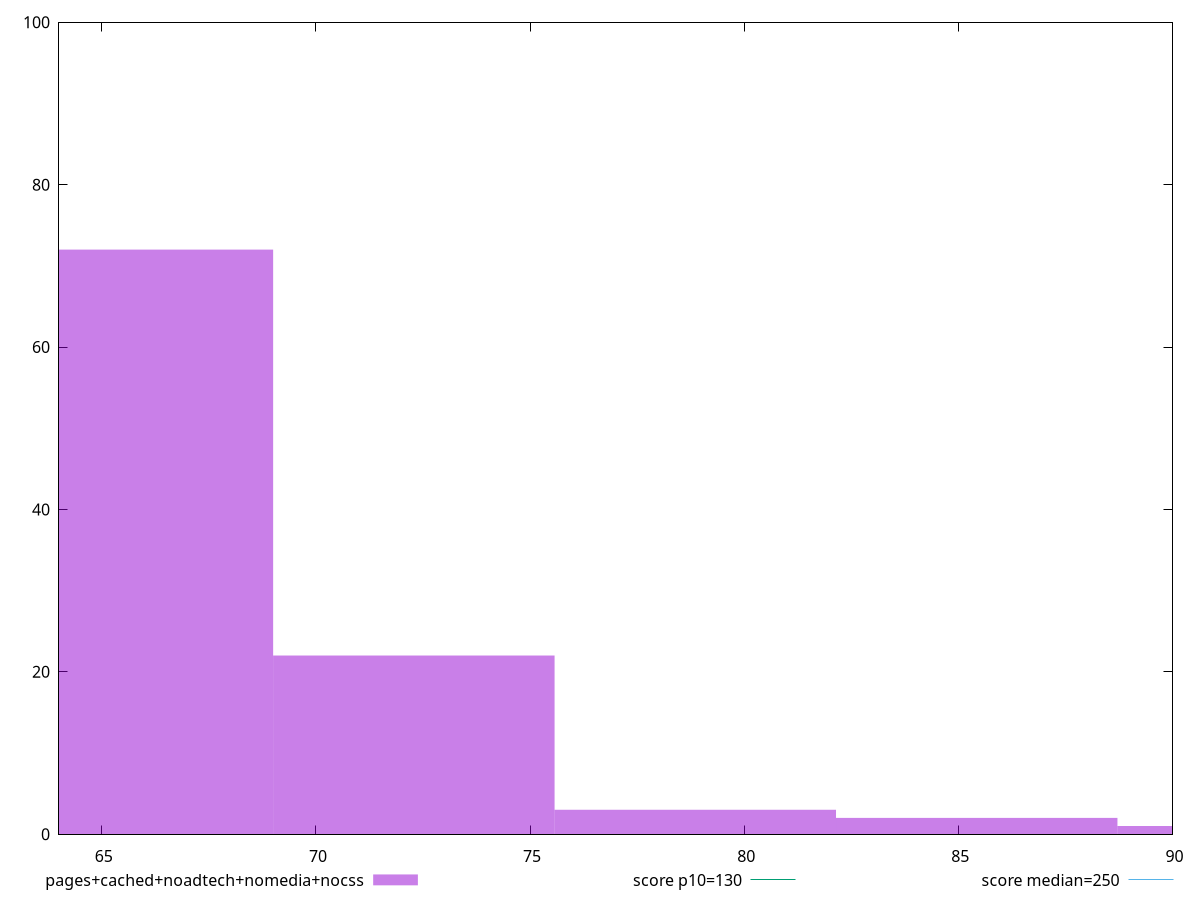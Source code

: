 reset

$pagesCachedNoadtechNomediaNocss <<EOF
78.85739000146798 3
65.71449166788997 72
72.28594083467898 22
85.42883916825697 2
92.00028833504598 1
EOF

set key outside below
set boxwidth 6.571449166788998
set xrange [64:90]
set yrange [0:100]
set trange [0:100]
set style fill transparent solid 0.5 noborder

set parametric
set terminal svg size 640, 490 enhanced background rgb 'white'
set output "report_00018_2021-02-10T15-25-16.877Z/max-potential-fid/comparison/histogram/4_vs_5.svg"

plot $pagesCachedNoadtechNomediaNocss title "pages+cached+noadtech+nomedia+nocss" with boxes, \
     130,t title "score p10=130", \
     250,t title "score median=250"

reset
